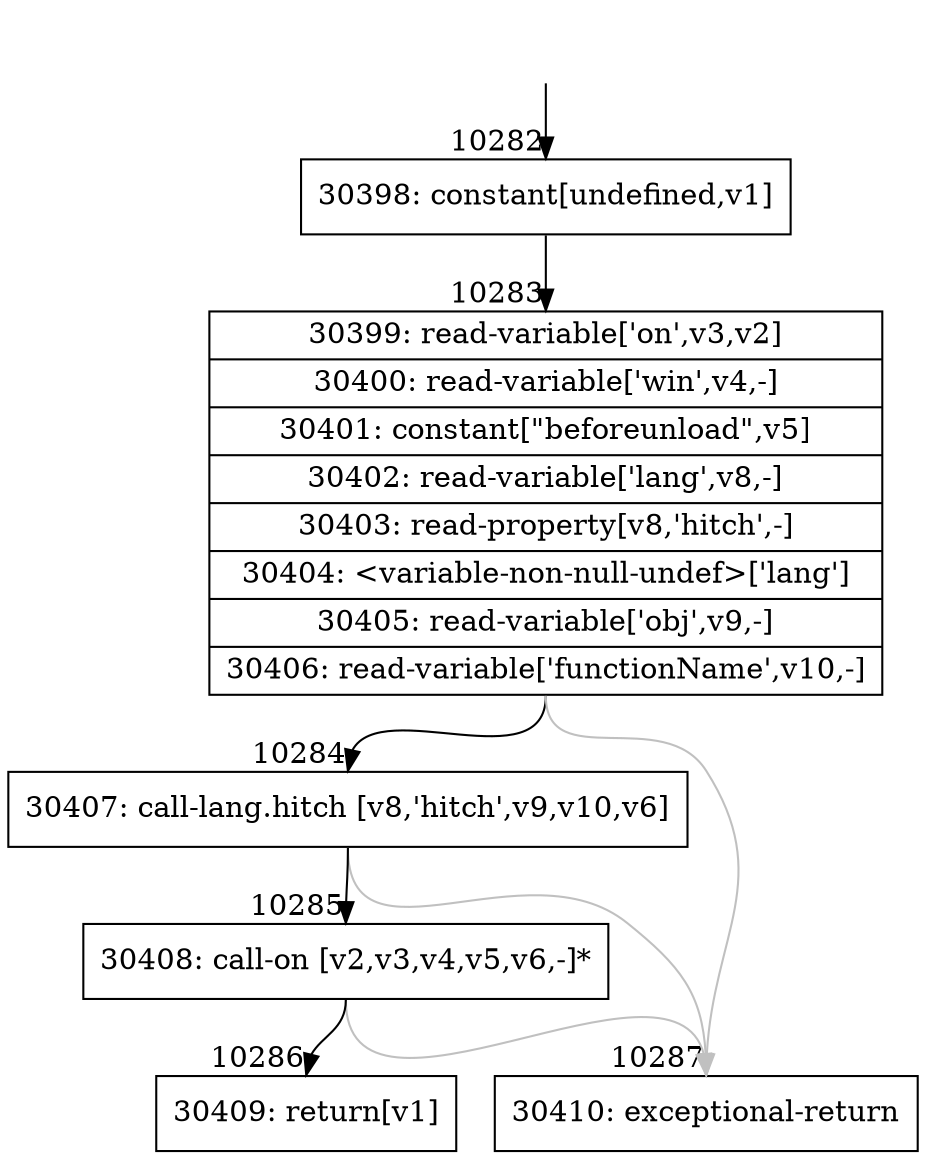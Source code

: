 digraph {
rankdir="TD"
BB_entry741[shape=none,label=""];
BB_entry741 -> BB10282 [tailport=s, headport=n, headlabel="    10282"]
BB10282 [shape=record label="{30398: constant[undefined,v1]}" ] 
BB10282 -> BB10283 [tailport=s, headport=n, headlabel="      10283"]
BB10283 [shape=record label="{30399: read-variable['on',v3,v2]|30400: read-variable['win',v4,-]|30401: constant[\"beforeunload\",v5]|30402: read-variable['lang',v8,-]|30403: read-property[v8,'hitch',-]|30404: \<variable-non-null-undef\>['lang']|30405: read-variable['obj',v9,-]|30406: read-variable['functionName',v10,-]}" ] 
BB10283 -> BB10284 [tailport=s, headport=n, headlabel="      10284"]
BB10283 -> BB10287 [tailport=s, headport=n, color=gray, headlabel="      10287"]
BB10284 [shape=record label="{30407: call-lang.hitch [v8,'hitch',v9,v10,v6]}" ] 
BB10284 -> BB10285 [tailport=s, headport=n, headlabel="      10285"]
BB10284 -> BB10287 [tailport=s, headport=n, color=gray]
BB10285 [shape=record label="{30408: call-on [v2,v3,v4,v5,v6,-]*}" ] 
BB10285 -> BB10286 [tailport=s, headport=n, headlabel="      10286"]
BB10285 -> BB10287 [tailport=s, headport=n, color=gray]
BB10286 [shape=record label="{30409: return[v1]}" ] 
BB10287 [shape=record label="{30410: exceptional-return}" ] 
//#$~ 14451
}
